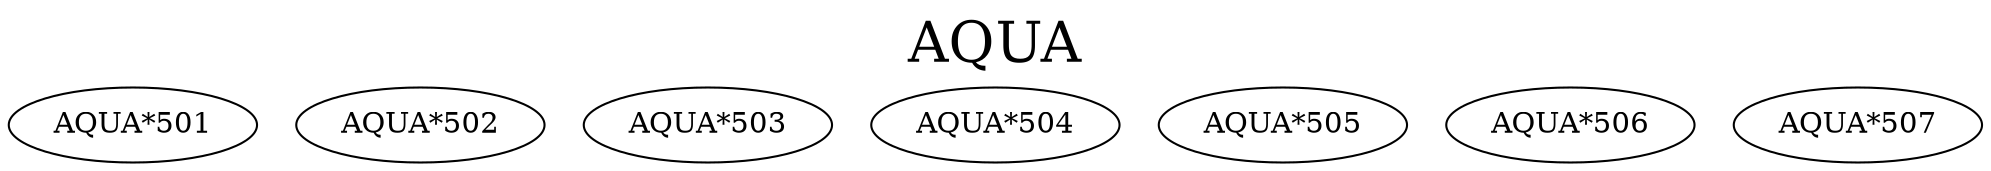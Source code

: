 digraph AQUA {
labelloc = "t";
label = "AQUA"
fontsize = 27;
"AQUA*501"
"AQUA*502"
"AQUA*503"
"AQUA*504"
"AQUA*505"
"AQUA*506"
"AQUA*507"
}
